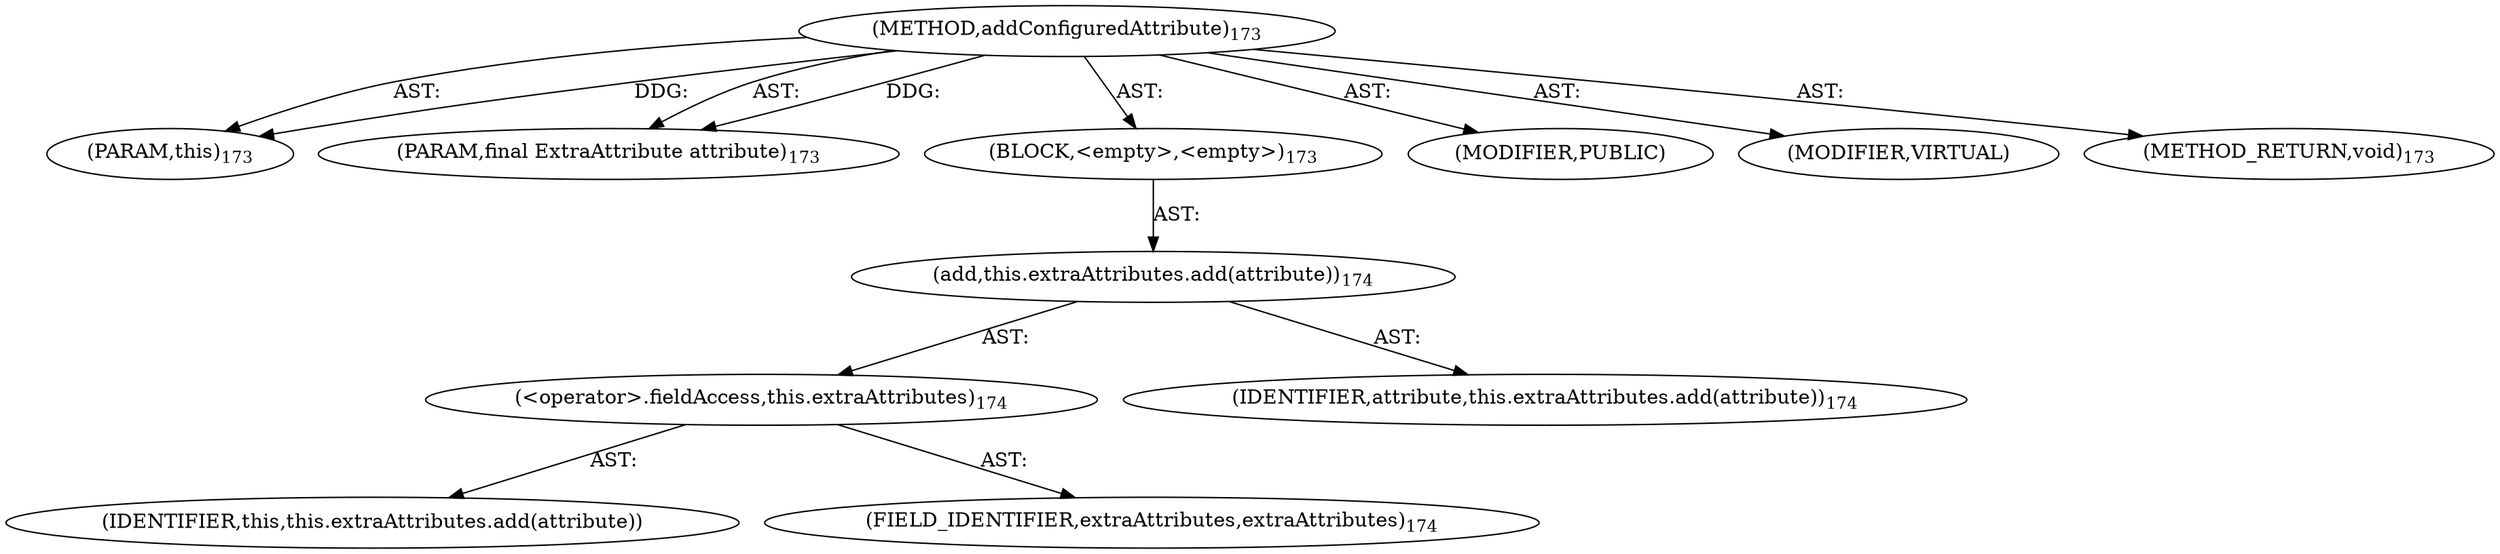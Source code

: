 digraph "addConfiguredAttribute" {  
"111669149700" [label = <(METHOD,addConfiguredAttribute)<SUB>173</SUB>> ]
"115964117002" [label = <(PARAM,this)<SUB>173</SUB>> ]
"115964117003" [label = <(PARAM,final ExtraAttribute attribute)<SUB>173</SUB>> ]
"25769803783" [label = <(BLOCK,&lt;empty&gt;,&lt;empty&gt;)<SUB>173</SUB>> ]
"30064771088" [label = <(add,this.extraAttributes.add(attribute))<SUB>174</SUB>> ]
"30064771089" [label = <(&lt;operator&gt;.fieldAccess,this.extraAttributes)<SUB>174</SUB>> ]
"68719476762" [label = <(IDENTIFIER,this,this.extraAttributes.add(attribute))> ]
"55834574853" [label = <(FIELD_IDENTIFIER,extraAttributes,extraAttributes)<SUB>174</SUB>> ]
"68719476763" [label = <(IDENTIFIER,attribute,this.extraAttributes.add(attribute))<SUB>174</SUB>> ]
"133143986193" [label = <(MODIFIER,PUBLIC)> ]
"133143986194" [label = <(MODIFIER,VIRTUAL)> ]
"128849018884" [label = <(METHOD_RETURN,void)<SUB>173</SUB>> ]
  "111669149700" -> "115964117002"  [ label = "AST: "] 
  "111669149700" -> "115964117003"  [ label = "AST: "] 
  "111669149700" -> "25769803783"  [ label = "AST: "] 
  "111669149700" -> "133143986193"  [ label = "AST: "] 
  "111669149700" -> "133143986194"  [ label = "AST: "] 
  "111669149700" -> "128849018884"  [ label = "AST: "] 
  "25769803783" -> "30064771088"  [ label = "AST: "] 
  "30064771088" -> "30064771089"  [ label = "AST: "] 
  "30064771088" -> "68719476763"  [ label = "AST: "] 
  "30064771089" -> "68719476762"  [ label = "AST: "] 
  "30064771089" -> "55834574853"  [ label = "AST: "] 
  "111669149700" -> "115964117002"  [ label = "DDG: "] 
  "111669149700" -> "115964117003"  [ label = "DDG: "] 
}
